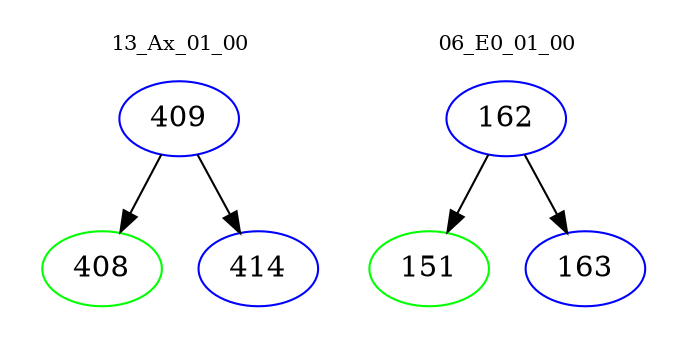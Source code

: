 digraph{
subgraph cluster_0 {
color = white
label = "13_Ax_01_00";
fontsize=10;
T0_409 [label="409", color="blue"]
T0_409 -> T0_408 [color="black"]
T0_408 [label="408", color="green"]
T0_409 -> T0_414 [color="black"]
T0_414 [label="414", color="blue"]
}
subgraph cluster_1 {
color = white
label = "06_E0_01_00";
fontsize=10;
T1_162 [label="162", color="blue"]
T1_162 -> T1_151 [color="black"]
T1_151 [label="151", color="green"]
T1_162 -> T1_163 [color="black"]
T1_163 [label="163", color="blue"]
}
}
